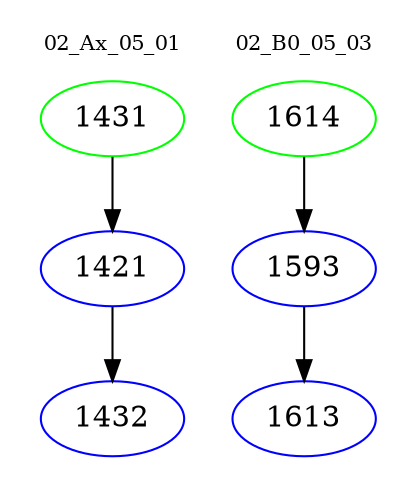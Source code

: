 digraph{
subgraph cluster_0 {
color = white
label = "02_Ax_05_01";
fontsize=10;
T0_1431 [label="1431", color="green"]
T0_1431 -> T0_1421 [color="black"]
T0_1421 [label="1421", color="blue"]
T0_1421 -> T0_1432 [color="black"]
T0_1432 [label="1432", color="blue"]
}
subgraph cluster_1 {
color = white
label = "02_B0_05_03";
fontsize=10;
T1_1614 [label="1614", color="green"]
T1_1614 -> T1_1593 [color="black"]
T1_1593 [label="1593", color="blue"]
T1_1593 -> T1_1613 [color="black"]
T1_1613 [label="1613", color="blue"]
}
}
